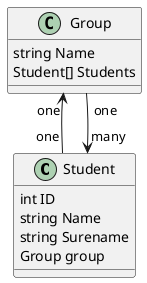 @startuml

class Student {
    int ID
    string Name
    string Surename
    Group group
}

class Group {
    string Name
    Student[] Students
}

Group "one" <-- "one" Student 
Group " one" --> "many" Student

@enduml
